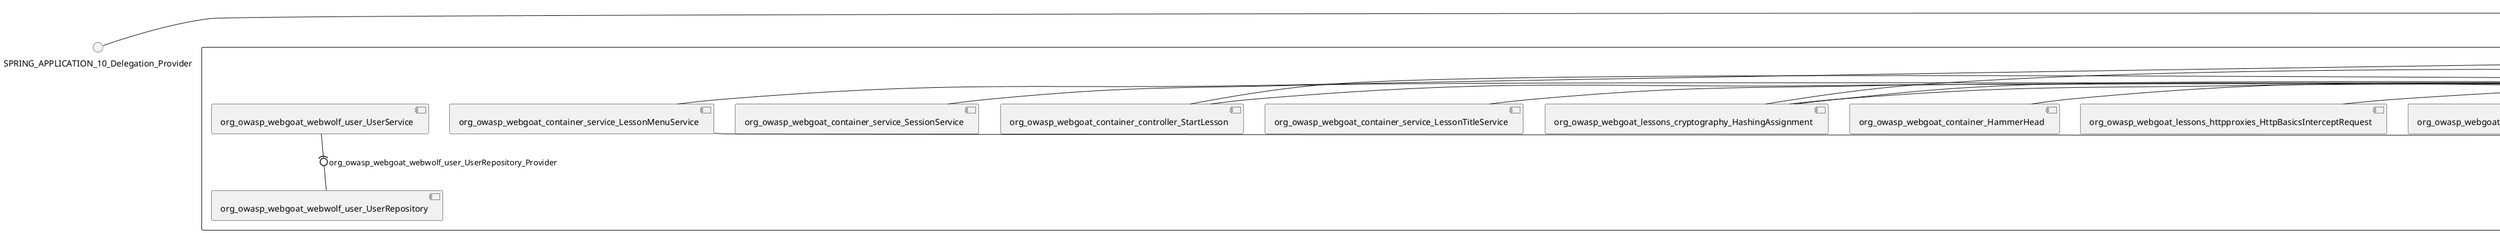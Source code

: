 @startuml
skinparam fixCircleLabelOverlapping true
skinparam componentStyle uml2
() SPRING_APPLICATION_10_Delegation_Provider
() SPRING_APPLICATION_11_Delegation_Provider
() SPRING_APPLICATION_12_Delegation_Provider
() SPRING_APPLICATION_13_Delegation_Provider
() SPRING_APPLICATION_14_Delegation_Provider
() SPRING_APPLICATION_15_Delegation_Provider
() SPRING_APPLICATION_16_Delegation_Provider
() SPRING_APPLICATION_2_Delegation_Provider
() SPRING_APPLICATION_3_Delegation_Provider
() SPRING_APPLICATION_4_Delegation_Provider
() SPRING_APPLICATION_5_Delegation_Provider
() SPRING_APPLICATION_6_Delegation_Provider
() SPRING_APPLICATION_7_Delegation_Provider
() SPRING_APPLICATION_8_Delegation_Provider
() SPRING_APPLICATION_9_Delegation_Provider
() SPRING_APPLICATION_BypassRestrictions_FieldRestrictions_POST_Delegation_Provider
() SPRING_APPLICATION_BypassRestrictions_frontendValidation_POST_Delegation_Provider
() SPRING_APPLICATION_ChromeDevTools_dummy_POST_Delegation_Provider
() SPRING_APPLICATION_ChromeDevTools_network_POST_Delegation_Provider
() SPRING_APPLICATION_CrossSiteScriptingStored_stored_xss_POST_Delegation_Provider
() SPRING_APPLICATION_CrossSiteScriptingStored_stored_xss_follow_up_POST_Delegation_Provider
() SPRING_APPLICATION_CrossSiteScripting_attack1_POST_Delegation_Provider
() SPRING_APPLICATION_CrossSiteScripting_attack3_POST_Delegation_Provider
() SPRING_APPLICATION_CrossSiteScripting_attack4_POST_Delegation_Provider
() SPRING_APPLICATION_CrossSiteScripting_attack5a_GET_Delegation_Provider
() SPRING_APPLICATION_CrossSiteScripting_attack6a_POST_Delegation_Provider
() SPRING_APPLICATION_CrossSiteScripting_dom_follow_up_POST_Delegation_Provider
() SPRING_APPLICATION_CrossSiteScripting_phone_home_xss_POST_Delegation_Provider
() SPRING_APPLICATION_CrossSiteScripting_quiz_GET_POST_Delegation_Provider
() SPRING_APPLICATION_Delegation_Provider
() SPRING_APPLICATION_GET_10_Delegation_Provider
() SPRING_APPLICATION_GET_11_Delegation_Provider
() SPRING_APPLICATION_GET_2_Delegation_Provider
() SPRING_APPLICATION_GET_3_Delegation_Provider
() SPRING_APPLICATION_GET_4_Delegation_Provider
() SPRING_APPLICATION_GET_5_Delegation_Provider
() SPRING_APPLICATION_GET_6_Delegation_Provider
() SPRING_APPLICATION_GET_7_Delegation_Provider
() SPRING_APPLICATION_GET_8_Delegation_Provider
() SPRING_APPLICATION_GET_9_Delegation_Provider
() SPRING_APPLICATION_GET_Delegation_Provider
() SPRING_APPLICATION_HtmlTampering_task_POST_Delegation_Provider
() SPRING_APPLICATION_HttpBasics_attack1_POST_Delegation_Provider
() SPRING_APPLICATION_HttpBasics_attack2_POST_Delegation_Provider
() SPRING_APPLICATION_IDOR_diff_attributes_POST_Delegation_Provider
() SPRING_APPLICATION_IDOR_login_POST_Delegation_Provider
() SPRING_APPLICATION_IDOR_profile_alt_path_POST_Delegation_Provider
() SPRING_APPLICATION_InsecureDeserialization_task_POST_Delegation_Provider
() SPRING_APPLICATION_InsecureLogin_Delegation_Provider
() SPRING_APPLICATION_JWT_decode_POST_Delegation_Provider
() SPRING_APPLICATION_JWT_jku_Delegation_Provider
() SPRING_APPLICATION_JWT_kid_Delegation_Provider
() SPRING_APPLICATION_JWT_quiz_GET_POST_Delegation_Provider
() SPRING_APPLICATION_JWT_refresh_Delegation_Provider
() SPRING_APPLICATION_JWT_secret_POST_Delegation_Provider
() SPRING_APPLICATION_JWT_votings_Delegation_Provider
() SPRING_APPLICATION_LogSpoofing_log_bleeding_POST_Delegation_Provider
() SPRING_APPLICATION_LogSpoofing_log_spoofing_POST_Delegation_Provider
() SPRING_APPLICATION_POST_10_Delegation_Provider
() SPRING_APPLICATION_POST_11_Delegation_Provider
() SPRING_APPLICATION_POST_12_Delegation_Provider
() SPRING_APPLICATION_POST_13_Delegation_Provider
() SPRING_APPLICATION_POST_14_Delegation_Provider
() SPRING_APPLICATION_POST_15_Delegation_Provider
() SPRING_APPLICATION_POST_16_Delegation_Provider
() SPRING_APPLICATION_POST_17_Delegation_Provider
() SPRING_APPLICATION_POST_18_Delegation_Provider
() SPRING_APPLICATION_POST_2_Delegation_Provider
() SPRING_APPLICATION_POST_3_Delegation_Provider
() SPRING_APPLICATION_POST_4_Delegation_Provider
() SPRING_APPLICATION_POST_5_Delegation_Provider
() SPRING_APPLICATION_POST_6_Delegation_Provider
() SPRING_APPLICATION_POST_7_Delegation_Provider
() SPRING_APPLICATION_POST_8_Delegation_Provider
() SPRING_APPLICATION_POST_9_Delegation_Provider
() SPRING_APPLICATION_POST_Delegation_Provider
() SPRING_APPLICATION_PUT_Delegation_Provider
() SPRING_APPLICATION_PasswordReset_ForgotPassword_create_password_reset_link_POST_Delegation_Provider
() SPRING_APPLICATION_PasswordReset_SecurityQuestions_POST_Delegation_Provider
() SPRING_APPLICATION_PasswordReset_reset_Delegation_Provider
() SPRING_APPLICATION_PasswordReset_simple_mail_reset_POST_Delegation_Provider
() SPRING_APPLICATION_PathTraversal_profile_picture_GET_Delegation_Provider
() SPRING_APPLICATION_PathTraversal_profile_picture_fix_GET_Delegation_Provider
() SPRING_APPLICATION_PathTraversal_profile_upload_POST_Delegation_Provider
() SPRING_APPLICATION_PathTraversal_profile_upload_fix_POST_Delegation_Provider
() SPRING_APPLICATION_PathTraversal_profile_upload_remove_user_input_POST_Delegation_Provider
() SPRING_APPLICATION_PathTraversal_random_POST_Delegation_Provider
() SPRING_APPLICATION_PathTraversal_random_picture_GET_Delegation_Provider
() SPRING_APPLICATION_PathTraversal_zip_slip_Delegation_Provider
() SPRING_APPLICATION_SSRF_task1_POST_Delegation_Provider
() SPRING_APPLICATION_SSRF_task2_POST_Delegation_Provider
() SPRING_APPLICATION_SecurePasswords_assignment_POST_Delegation_Provider
() SPRING_APPLICATION_SqlInjectionAdvanced_attack6a_POST_Delegation_Provider
() SPRING_APPLICATION_SqlInjectionAdvanced_attack6b_POST_Delegation_Provider
() SPRING_APPLICATION_SqlInjectionAdvanced_challenge_Login_POST_Delegation_Provider
() SPRING_APPLICATION_SqlInjectionAdvanced_challenge_PUT_Delegation_Provider
() SPRING_APPLICATION_SqlInjectionAdvanced_quiz_GET_POST_Delegation_Provider
() SPRING_APPLICATION_SqlInjectionMitigations_attack10a_POST_Delegation_Provider
() SPRING_APPLICATION_SqlInjectionMitigations_attack10b_POST_Delegation_Provider
() SPRING_APPLICATION_SqlInjectionMitigations_attack12a_POST_Delegation_Provider
() SPRING_APPLICATION_SqlInjectionMitigations_servers_GET_Delegation_Provider
() SPRING_APPLICATION_SqlInjection_assignment5a_POST_Delegation_Provider
() SPRING_APPLICATION_SqlInjection_assignment5b_POST_Delegation_Provider
() SPRING_APPLICATION_SqlInjection_attack10_POST_Delegation_Provider
() SPRING_APPLICATION_SqlInjection_attack2_POST_Delegation_Provider
() SPRING_APPLICATION_SqlInjection_attack3_POST_Delegation_Provider
() SPRING_APPLICATION_SqlInjection_attack4_POST_Delegation_Provider
() SPRING_APPLICATION_SqlInjection_attack5_POST_Delegation_Provider
() SPRING_APPLICATION_SqlInjection_attack8_POST_Delegation_Provider
() SPRING_APPLICATION_SqlInjection_attack9_POST_Delegation_Provider
() SPRING_APPLICATION_SqlOnlyInputValidationOnKeywords_attack_POST_Delegation_Provider
() SPRING_APPLICATION_SqlOnlyInputValidation_attack_POST_Delegation_Provider
() SPRING_APPLICATION_VulnerableComponents_attack1_POST_Delegation_Provider
() SPRING_APPLICATION_WebWolf_GET_Delegation_Provider
() SPRING_APPLICATION_WebWolf_landing_Delegation_Provider
() SPRING_APPLICATION_WebWolf_mail_Delegation_Provider
() SPRING_APPLICATION_challenge_1_POST_Delegation_Provider
() SPRING_APPLICATION_challenge_5_POST_Delegation_Provider
() SPRING_APPLICATION_challenge_7_Delegation_Provider
() SPRING_APPLICATION_challenge_8_Delegation_Provider
() SPRING_APPLICATION_challenge_logo_Delegation_Provider
() SPRING_APPLICATION_cia_quiz_GET_POST_Delegation_Provider
() SPRING_APPLICATION_clientSideFiltering_attack1_POST_Delegation_Provider
() SPRING_APPLICATION_clientSideFiltering_challenge_store_coupons_GET_Delegation_Provider
() SPRING_APPLICATION_clientSideFiltering_getItForFree_POST_Delegation_Provider
() SPRING_APPLICATION_clientSideFiltering_salaries_GET_Delegation_Provider
() SPRING_APPLICATION_crypto_encoding_basic_auth_POST_Delegation_Provider
() SPRING_APPLICATION_crypto_encoding_xor_POST_Delegation_Provider
() SPRING_APPLICATION_crypto_hashing_POST_Delegation_Provider
() SPRING_APPLICATION_crypto_secure_defaults_POST_Delegation_Provider
() SPRING_APPLICATION_crypto_signing_verify_POST_Delegation_Provider
() SPRING_APPLICATION_csrf_feedback_message_POST_Delegation_Provider
() SPRING_APPLICATION_csrf_review_POST_Delegation_Provider
() SPRING_APPLICATION_files_GET_Delegation_Provider
() SPRING_APPLICATION_fileupload_POST_Delegation_Provider
() SPRING_APPLICATION_jwt_Delegation_Provider
() SPRING_APPLICATION_landing_Delegation_Provider
() SPRING_APPLICATION_lesson_template_Delegation_Provider
() SPRING_APPLICATION_login_oauth_mvc_GET_Delegation_Provider
() SPRING_APPLICATION_mail_DELETE_GET_POST_Delegation_Provider
() SPRING_APPLICATION_register_mvc_POST_Delegation_Provider
() SPRING_APPLICATION_registration_GET_Delegation_Provider
() SPRING_APPLICATION_requests_GET_Delegation_Provider
() SPRING_APPLICATION_scoreboard_data_GET_Delegation_Provider
() SPRING_APPLICATION_server_directory_GET_Delegation_Provider
() SPRING_APPLICATION_service_debug_labels_mvc_Delegation_Provider
() SPRING_APPLICATION_service_lessonoverview_mvc_Delegation_Provider
() SPRING_APPLICATION_xxe_comments_GET_Delegation_Provider
rectangle System {
[org_owasp_webgoat_container_HammerHead] [[webgoat-webgoat.repository#_haKl7PVNEe6mOtg2zEPa-g]]
[org_owasp_webgoat_container_WebWolfRedirect] [[webgoat-webgoat.repository#_haKl7PVNEe6mOtg2zEPa-g]]
[org_owasp_webgoat_container_controller_StartLesson] [[webgoat-webgoat.repository#_haKl7PVNEe6mOtg2zEPa-g]]
[org_owasp_webgoat_container_controller_Welcome] [[webgoat-webgoat.repository#_haKl7PVNEe6mOtg2zEPa-g]]
[org_owasp_webgoat_container_i18n_PluginMessages_Provider] [[webgoat-webgoat.repository#_haKl7PVNEe6mOtg2zEPa-g]]
[org_owasp_webgoat_container_service_EnvironmentService] [[webgoat-webgoat.repository#_haKl7PVNEe6mOtg2zEPa-g]]
[org_owasp_webgoat_container_service_HintService] [[webgoat-webgoat.repository#_haKl7PVNEe6mOtg2zEPa-g]]
[org_owasp_webgoat_container_service_LabelDebugService] [[webgoat-webgoat.repository#_haKl7PVNEe6mOtg2zEPa-g]]
[org_owasp_webgoat_container_service_LabelService] [[webgoat-webgoat.repository#_haKl7PVNEe6mOtg2zEPa-g]]
[org_owasp_webgoat_container_service_LessonInfoService] [[webgoat-webgoat.repository#_haKl7PVNEe6mOtg2zEPa-g]]
[org_owasp_webgoat_container_service_LessonMenuService] [[webgoat-webgoat.repository#_haKl7PVNEe6mOtg2zEPa-g]]
[org_owasp_webgoat_container_service_LessonProgressService] [[webgoat-webgoat.repository#_haKl7PVNEe6mOtg2zEPa-g]]
[org_owasp_webgoat_container_service_LessonTitleService] [[webgoat-webgoat.repository#_haKl7PVNEe6mOtg2zEPa-g]]
[org_owasp_webgoat_container_service_ReportCardService] [[webgoat-webgoat.repository#_haKl7PVNEe6mOtg2zEPa-g]]
[org_owasp_webgoat_container_service_RestartLessonService] [[webgoat-webgoat.repository#_haKl7PVNEe6mOtg2zEPa-g]]
[org_owasp_webgoat_container_service_SessionService] [[webgoat-webgoat.repository#_haKl7PVNEe6mOtg2zEPa-g]]
[org_owasp_webgoat_container_session_UserSessionData_Provider] [[webgoat-webgoat.repository#_haKl7PVNEe6mOtg2zEPa-g]]
[org_owasp_webgoat_container_session_WebSession_Provider] [[webgoat-webgoat.repository#_haKl7PVNEe6mOtg2zEPa-g]]
[org_owasp_webgoat_container_users_RegistrationController] [[webgoat-webgoat.repository#_haKl7PVNEe6mOtg2zEPa-g]]
[org_owasp_webgoat_container_users_Scoreboard] [[webgoat-webgoat.repository#_haKl7PVNEe6mOtg2zEPa-g]]
[org_owasp_webgoat_container_users_UserRepository] [[webgoat-webgoat.repository#_haKl7PVNEe6mOtg2zEPa-g]]
[org_owasp_webgoat_container_users_UserService] [[webgoat-webgoat.repository#_haKl7PVNEe6mOtg2zEPa-g]]
[org_owasp_webgoat_container_users_UserTrackerRepository] [[webgoat-webgoat.repository#_haKl7PVNEe6mOtg2zEPa-g]]
[org_owasp_webgoat_lessons_authbypass_VerifyAccount] [[webgoat-webgoat.repository#_haKl7PVNEe6mOtg2zEPa-g]]
[org_owasp_webgoat_lessons_bypassrestrictions_BypassRestrictionsFieldRestrictions] [[webgoat-webgoat.repository#_haKl7PVNEe6mOtg2zEPa-g]]
[org_owasp_webgoat_lessons_bypassrestrictions_BypassRestrictionsFrontendValidation] [[webgoat-webgoat.repository#_haKl7PVNEe6mOtg2zEPa-g]]
[org_owasp_webgoat_lessons_challenges_FlagController] [[webgoat-webgoat.repository#_haKl7PVNEe6mOtg2zEPa-g]]
[org_owasp_webgoat_lessons_challenges_challenge1_Assignment1] [[webgoat-webgoat.repository#_haKl7PVNEe6mOtg2zEPa-g]]
[org_owasp_webgoat_lessons_challenges_challenge1_ImageServlet] [[webgoat-webgoat.repository#_haKl7PVNEe6mOtg2zEPa-g]]
[org_owasp_webgoat_lessons_challenges_challenge5_Assignment5] [[webgoat-webgoat.repository#_haKl7PVNEe6mOtg2zEPa-g]]
[org_owasp_webgoat_lessons_challenges_challenge7_Assignment7] [[webgoat-webgoat.repository#_haKl7PVNEe6mOtg2zEPa-g]]
[org_owasp_webgoat_lessons_challenges_challenge8_Assignment8] [[webgoat-webgoat.repository#_haKl7PVNEe6mOtg2zEPa-g]]
[org_owasp_webgoat_lessons_chromedevtools_NetworkDummy] [[webgoat-webgoat.repository#_haKl7PVNEe6mOtg2zEPa-g]]
[org_owasp_webgoat_lessons_chromedevtools_NetworkLesson] [[webgoat-webgoat.repository#_haKl7PVNEe6mOtg2zEPa-g]]
[org_owasp_webgoat_lessons_cia_CIAQuiz] [[webgoat-webgoat.repository#_haKl7PVNEe6mOtg2zEPa-g]]
[org_owasp_webgoat_lessons_clientsidefiltering_ClientSideFilteringAssignment] [[webgoat-webgoat.repository#_haKl7PVNEe6mOtg2zEPa-g]]
[org_owasp_webgoat_lessons_clientsidefiltering_ClientSideFilteringFreeAssignment] [[webgoat-webgoat.repository#_haKl7PVNEe6mOtg2zEPa-g]]
[org_owasp_webgoat_lessons_clientsidefiltering_Salaries] [[webgoat-webgoat.repository#_haKl7PVNEe6mOtg2zEPa-g]]
[org_owasp_webgoat_lessons_clientsidefiltering_ShopEndpoint] [[webgoat-webgoat.repository#_haKl7PVNEe6mOtg2zEPa-g]]
[org_owasp_webgoat_lessons_cryptography_EncodingAssignment] [[webgoat-webgoat.repository#_haKl7PVNEe6mOtg2zEPa-g]]
[org_owasp_webgoat_lessons_cryptography_HashingAssignment] [[webgoat-webgoat.repository#_haKl7PVNEe6mOtg2zEPa-g]]
[org_owasp_webgoat_lessons_cryptography_SecureDefaultsAssignment] [[webgoat-webgoat.repository#_haKl7PVNEe6mOtg2zEPa-g]]
[org_owasp_webgoat_lessons_cryptography_SigningAssignment] [[webgoat-webgoat.repository#_haKl7PVNEe6mOtg2zEPa-g]]
[org_owasp_webgoat_lessons_cryptography_XOREncodingAssignment] [[webgoat-webgoat.repository#_haKl7PVNEe6mOtg2zEPa-g]]
[org_owasp_webgoat_lessons_csrf_CSRFConfirmFlag1] [[webgoat-webgoat.repository#_haKl7PVNEe6mOtg2zEPa-g]]
[org_owasp_webgoat_lessons_csrf_CSRFFeedback] [[webgoat-webgoat.repository#_haKl7PVNEe6mOtg2zEPa-g]]
[org_owasp_webgoat_lessons_csrf_CSRFGetFlag] [[webgoat-webgoat.repository#_haKl7PVNEe6mOtg2zEPa-g]]
[org_owasp_webgoat_lessons_csrf_CSRFLogin] [[webgoat-webgoat.repository#_haKl7PVNEe6mOtg2zEPa-g]]
[org_owasp_webgoat_lessons_csrf_ForgedReviews] [[webgoat-webgoat.repository#_haKl7PVNEe6mOtg2zEPa-g]]
[org_owasp_webgoat_lessons_csrf_ObjectMapper_Provider] [[webgoat-webgoat.repository#_haKl7PVNEe6mOtg2zEPa-g]]
[org_owasp_webgoat_lessons_deserialization_InsecureDeserializationTask] [[webgoat-webgoat.repository#_haKl7PVNEe6mOtg2zEPa-g]]
[org_owasp_webgoat_lessons_hijacksession_HijackSessionAssignment] [[webgoat-webgoat.repository#_haKl7PVNEe6mOtg2zEPa-g]]
[org_owasp_webgoat_lessons_hijacksession_cas_HijackSessionAuthenticationProvider] [[webgoat-webgoat.repository#_haKl7PVNEe6mOtg2zEPa-g]]
[org_owasp_webgoat_lessons_htmltampering_HtmlTamperingTask] [[webgoat-webgoat.repository#_haKl7PVNEe6mOtg2zEPa-g]]
[org_owasp_webgoat_lessons_httpbasics_HttpBasicsLesson] [[webgoat-webgoat.repository#_haKl7PVNEe6mOtg2zEPa-g]]
[org_owasp_webgoat_lessons_httpbasics_HttpBasicsQuiz] [[webgoat-webgoat.repository#_haKl7PVNEe6mOtg2zEPa-g]]
[org_owasp_webgoat_lessons_httpproxies_HttpBasicsInterceptRequest] [[webgoat-webgoat.repository#_haKl7PVNEe6mOtg2zEPa-g]]
[org_owasp_webgoat_lessons_idor_IDORDiffAttributes] [[webgoat-webgoat.repository#_haKl7PVNEe6mOtg2zEPa-g]]
[org_owasp_webgoat_lessons_idor_IDOREditOtherProfile] [[webgoat-webgoat.repository#_haKl7PVNEe6mOtg2zEPa-g]]
[org_owasp_webgoat_lessons_idor_IDORLogin] [[webgoat-webgoat.repository#_haKl7PVNEe6mOtg2zEPa-g]]
[org_owasp_webgoat_lessons_idor_IDORViewOtherProfile] [[webgoat-webgoat.repository#_haKl7PVNEe6mOtg2zEPa-g]]
[org_owasp_webgoat_lessons_idor_IDORViewOwnProfile] [[webgoat-webgoat.repository#_haKl7PVNEe6mOtg2zEPa-g]]
[org_owasp_webgoat_lessons_idor_IDORViewOwnProfileAltUrl] [[webgoat-webgoat.repository#_haKl7PVNEe6mOtg2zEPa-g]]
[org_owasp_webgoat_lessons_insecurelogin_InsecureLoginTask] [[webgoat-webgoat.repository#_haKl7PVNEe6mOtg2zEPa-g]]
[org_owasp_webgoat_lessons_jwt_JWTDecodeEndpoint] [[webgoat-webgoat.repository#_haKl7PVNEe6mOtg2zEPa-g]]
[org_owasp_webgoat_lessons_jwt_JWTQuiz] [[webgoat-webgoat.repository#_haKl7PVNEe6mOtg2zEPa-g]]
[org_owasp_webgoat_lessons_jwt_JWTRefreshEndpoint] [[webgoat-webgoat.repository#_haKl7PVNEe6mOtg2zEPa-g]]
[org_owasp_webgoat_lessons_jwt_JWTSecretKeyEndpoint] [[webgoat-webgoat.repository#_haKl7PVNEe6mOtg2zEPa-g]]
[org_owasp_webgoat_lessons_jwt_JWTVotesEndpoint] [[webgoat-webgoat.repository#_haKl7PVNEe6mOtg2zEPa-g]]
[org_owasp_webgoat_lessons_jwt_claimmisuse_JWTHeaderJKUEndpoint] [[webgoat-webgoat.repository#_haKl7PVNEe6mOtg2zEPa-g]]
[org_owasp_webgoat_lessons_jwt_claimmisuse_JWTHeaderKIDEndpoint] [[webgoat-webgoat.repository#_haKl7PVNEe6mOtg2zEPa-g]]
[org_owasp_webgoat_lessons_lessontemplate_SampleAttack] [[webgoat-webgoat.repository#_haKl7PVNEe6mOtg2zEPa-g]]
[org_owasp_webgoat_lessons_logging_LogBleedingTask] [[webgoat-webgoat.repository#_haKl7PVNEe6mOtg2zEPa-g]]
[org_owasp_webgoat_lessons_logging_LogSpoofingTask] [[webgoat-webgoat.repository#_haKl7PVNEe6mOtg2zEPa-g]]
[org_owasp_webgoat_lessons_missingac_MissingFunctionACHiddenMenus] [[webgoat-webgoat.repository#_haKl7PVNEe6mOtg2zEPa-g]]
[org_owasp_webgoat_lessons_missingac_MissingFunctionACUsers] [[webgoat-webgoat.repository#_haKl7PVNEe6mOtg2zEPa-g]]
[org_owasp_webgoat_lessons_missingac_MissingFunctionACYourHash] [[webgoat-webgoat.repository#_haKl7PVNEe6mOtg2zEPa-g]]
[org_owasp_webgoat_lessons_missingac_MissingFunctionACYourHashAdmin] [[webgoat-webgoat.repository#_haKl7PVNEe6mOtg2zEPa-g]]
[org_owasp_webgoat_lessons_passwordreset_QuestionsAssignment] [[webgoat-webgoat.repository#_haKl7PVNEe6mOtg2zEPa-g]]
[org_owasp_webgoat_lessons_passwordreset_ResetLinkAssignment] [[webgoat-webgoat.repository#_haKl7PVNEe6mOtg2zEPa-g]]
[org_owasp_webgoat_lessons_passwordreset_ResetLinkAssignmentForgotPassword] [[webgoat-webgoat.repository#_haKl7PVNEe6mOtg2zEPa-g]]
[org_owasp_webgoat_lessons_passwordreset_SecurityQuestionAssignment] [[webgoat-webgoat.repository#_haKl7PVNEe6mOtg2zEPa-g]]
[org_owasp_webgoat_lessons_passwordreset_SimpleMailAssignment] [[webgoat-webgoat.repository#_haKl7PVNEe6mOtg2zEPa-g]]
[org_owasp_webgoat_lessons_passwordreset_TriedQuestions] [[webgoat-webgoat.repository#_haKl7PVNEe6mOtg2zEPa-g]]
[org_owasp_webgoat_lessons_pathtraversal_ProfileUpload] [[webgoat-webgoat.repository#_haKl7PVNEe6mOtg2zEPa-g]]
[org_owasp_webgoat_lessons_pathtraversal_ProfileUploadFix] [[webgoat-webgoat.repository#_haKl7PVNEe6mOtg2zEPa-g]]
[org_owasp_webgoat_lessons_pathtraversal_ProfileUploadRemoveUserInput] [[webgoat-webgoat.repository#_haKl7PVNEe6mOtg2zEPa-g]]
[org_owasp_webgoat_lessons_pathtraversal_ProfileUploadRetrieval] [[webgoat-webgoat.repository#_haKl7PVNEe6mOtg2zEPa-g]]
[org_owasp_webgoat_lessons_pathtraversal_ProfileZipSlip] [[webgoat-webgoat.repository#_haKl7PVNEe6mOtg2zEPa-g]]
[org_owasp_webgoat_lessons_securepasswords_SecurePasswordsAssignment] [[webgoat-webgoat.repository#_haKl7PVNEe6mOtg2zEPa-g]]
[org_owasp_webgoat_lessons_spoofcookie_SpoofCookieAssignment] [[webgoat-webgoat.repository#_haKl7PVNEe6mOtg2zEPa-g]]
[org_owasp_webgoat_lessons_sqlinjection_advanced_SqlInjectionChallenge] [[webgoat-webgoat.repository#_haKl7PVNEe6mOtg2zEPa-g]]
[org_owasp_webgoat_lessons_sqlinjection_advanced_SqlInjectionChallengeLogin] [[webgoat-webgoat.repository#_haKl7PVNEe6mOtg2zEPa-g]]
[org_owasp_webgoat_lessons_sqlinjection_advanced_SqlInjectionLesson6a] [[webgoat-webgoat.repository#_haKl7PVNEe6mOtg2zEPa-g]]
[org_owasp_webgoat_lessons_sqlinjection_advanced_SqlInjectionLesson6b] [[webgoat-webgoat.repository#_haKl7PVNEe6mOtg2zEPa-g]]
[org_owasp_webgoat_lessons_sqlinjection_advanced_SqlInjectionQuiz] [[webgoat-webgoat.repository#_haKl7PVNEe6mOtg2zEPa-g]]
[org_owasp_webgoat_lessons_sqlinjection_introduction_SqlInjectionLesson10] [[webgoat-webgoat.repository#_haKl7PVNEe6mOtg2zEPa-g]]
[org_owasp_webgoat_lessons_sqlinjection_introduction_SqlInjectionLesson2] [[webgoat-webgoat.repository#_haKl7PVNEe6mOtg2zEPa-g]]
[org_owasp_webgoat_lessons_sqlinjection_introduction_SqlInjectionLesson3] [[webgoat-webgoat.repository#_haKl7PVNEe6mOtg2zEPa-g]]
[org_owasp_webgoat_lessons_sqlinjection_introduction_SqlInjectionLesson4] [[webgoat-webgoat.repository#_haKl7PVNEe6mOtg2zEPa-g]]
[org_owasp_webgoat_lessons_sqlinjection_introduction_SqlInjectionLesson5] [[webgoat-webgoat.repository#_haKl7PVNEe6mOtg2zEPa-g]]
[org_owasp_webgoat_lessons_sqlinjection_introduction_SqlInjectionLesson5a] [[webgoat-webgoat.repository#_haKl7PVNEe6mOtg2zEPa-g]]
[org_owasp_webgoat_lessons_sqlinjection_introduction_SqlInjectionLesson5b] [[webgoat-webgoat.repository#_haKl7PVNEe6mOtg2zEPa-g]]
[org_owasp_webgoat_lessons_sqlinjection_introduction_SqlInjectionLesson8] [[webgoat-webgoat.repository#_haKl7PVNEe6mOtg2zEPa-g]]
[org_owasp_webgoat_lessons_sqlinjection_introduction_SqlInjectionLesson9] [[webgoat-webgoat.repository#_haKl7PVNEe6mOtg2zEPa-g]]
[org_owasp_webgoat_lessons_sqlinjection_mitigation_Servers] [[webgoat-webgoat.repository#_haKl7PVNEe6mOtg2zEPa-g]]
[org_owasp_webgoat_lessons_sqlinjection_mitigation_SqlInjectionLesson10a] [[webgoat-webgoat.repository#_haKl7PVNEe6mOtg2zEPa-g]]
[org_owasp_webgoat_lessons_sqlinjection_mitigation_SqlInjectionLesson10b] [[webgoat-webgoat.repository#_haKl7PVNEe6mOtg2zEPa-g]]
[org_owasp_webgoat_lessons_sqlinjection_mitigation_SqlInjectionLesson13] [[webgoat-webgoat.repository#_haKl7PVNEe6mOtg2zEPa-g]]
[org_owasp_webgoat_lessons_sqlinjection_mitigation_SqlOnlyInputValidation] [[webgoat-webgoat.repository#_haKl7PVNEe6mOtg2zEPa-g]]
[org_owasp_webgoat_lessons_sqlinjection_mitigation_SqlOnlyInputValidationOnKeywords] [[webgoat-webgoat.repository#_haKl7PVNEe6mOtg2zEPa-g]]
[org_owasp_webgoat_lessons_ssrf_SSRFTask1] [[webgoat-webgoat.repository#_haKl7PVNEe6mOtg2zEPa-g]]
[org_owasp_webgoat_lessons_ssrf_SSRFTask2] [[webgoat-webgoat.repository#_haKl7PVNEe6mOtg2zEPa-g]]
[org_owasp_webgoat_lessons_vulnerablecomponents_VulnerableComponentsLesson] [[webgoat-webgoat.repository#_haKl7PVNEe6mOtg2zEPa-g]]
[org_owasp_webgoat_lessons_webwolfintroduction_LandingAssignment] [[webgoat-webgoat.repository#_haKl7PVNEe6mOtg2zEPa-g]]
[org_owasp_webgoat_lessons_webwolfintroduction_MailAssignment] [[webgoat-webgoat.repository#_haKl7PVNEe6mOtg2zEPa-g]]
[org_owasp_webgoat_lessons_xss_CrossSiteScriptingLesson1] [[webgoat-webgoat.repository#_haKl7PVNEe6mOtg2zEPa-g]]
[org_owasp_webgoat_lessons_xss_CrossSiteScriptingLesson3] [[webgoat-webgoat.repository#_haKl7PVNEe6mOtg2zEPa-g]]
[org_owasp_webgoat_lessons_xss_CrossSiteScriptingLesson4] [[webgoat-webgoat.repository#_haKl7PVNEe6mOtg2zEPa-g]]
[org_owasp_webgoat_lessons_xss_CrossSiteScriptingLesson5a] [[webgoat-webgoat.repository#_haKl7PVNEe6mOtg2zEPa-g]]
[org_owasp_webgoat_lessons_xss_CrossSiteScriptingLesson6a] [[webgoat-webgoat.repository#_haKl7PVNEe6mOtg2zEPa-g]]
[org_owasp_webgoat_lessons_xss_CrossSiteScriptingQuiz] [[webgoat-webgoat.repository#_haKl7PVNEe6mOtg2zEPa-g]]
[org_owasp_webgoat_lessons_xss_DOMCrossSiteScripting] [[webgoat-webgoat.repository#_haKl7PVNEe6mOtg2zEPa-g]]
[org_owasp_webgoat_lessons_xss_DOMCrossSiteScriptingVerifier] [[webgoat-webgoat.repository#_haKl7PVNEe6mOtg2zEPa-g]]
[org_owasp_webgoat_lessons_xss_stored_StoredCrossSiteScriptingVerifier] [[webgoat-webgoat.repository#_haKl7PVNEe6mOtg2zEPa-g]]
[org_owasp_webgoat_lessons_xss_stored_StoredXssComments] [[webgoat-webgoat.repository#_haKl7PVNEe6mOtg2zEPa-g]]
[org_owasp_webgoat_lessons_xxe_BlindSendFileAssignment] [[webgoat-webgoat.repository#_haKl7PVNEe6mOtg2zEPa-g]]
[org_owasp_webgoat_lessons_xxe_CommentsCache] [[webgoat-webgoat.repository#_haKl7PVNEe6mOtg2zEPa-g]]
[org_owasp_webgoat_lessons_xxe_CommentsEndpoint] [[webgoat-webgoat.repository#_haKl7PVNEe6mOtg2zEPa-g]]
[org_owasp_webgoat_lessons_xxe_ContentTypeAssignment] [[webgoat-webgoat.repository#_haKl7PVNEe6mOtg2zEPa-g]]
[org_owasp_webgoat_lessons_xxe_SimpleXXE] [[webgoat-webgoat.repository#_haKl7PVNEe6mOtg2zEPa-g]]
[org_owasp_webgoat_webwolf_FileServer] [[webgoat-webgoat.repository#_haKl7PVNEe6mOtg2zEPa-g]]
[org_owasp_webgoat_webwolf_jwt_JWTController] [[webgoat-webgoat.repository#_haKl7PVNEe6mOtg2zEPa-g]]
[org_owasp_webgoat_webwolf_mailbox_MailboxController] [[webgoat-webgoat.repository#_haKl7PVNEe6mOtg2zEPa-g]]
[org_owasp_webgoat_webwolf_mailbox_MailboxRepository] [[webgoat-webgoat.repository#_haKl7PVNEe6mOtg2zEPa-g]]
[org_owasp_webgoat_webwolf_requests_LandingPage] [[webgoat-webgoat.repository#_haKl7PVNEe6mOtg2zEPa-g]]
[org_owasp_webgoat_webwolf_requests_Requests] [[webgoat-webgoat.repository#_haKl7PVNEe6mOtg2zEPa-g]]
[org_owasp_webgoat_webwolf_user_UserRepository] [[webgoat-webgoat.repository#_haKl7PVNEe6mOtg2zEPa-g]]
[org_owasp_webgoat_webwolf_user_UserService] [[webgoat-webgoat.repository#_haKl7PVNEe6mOtg2zEPa-g]]
port SPRING_APPLICATION_10_Provider
SPRING_APPLICATION_10_Delegation_Provider - SPRING_APPLICATION_10_Provider
SPRING_APPLICATION_10_Provider - [org_owasp_webgoat_container_controller_StartLesson]
port SPRING_APPLICATION_11_Provider
SPRING_APPLICATION_11_Delegation_Provider - SPRING_APPLICATION_11_Provider
SPRING_APPLICATION_11_Provider - [org_owasp_webgoat_lessons_cryptography_HashingAssignment]
port SPRING_APPLICATION_12_Provider
SPRING_APPLICATION_12_Delegation_Provider - SPRING_APPLICATION_12_Provider
SPRING_APPLICATION_12_Provider - [org_owasp_webgoat_webwolf_FileServer]
port SPRING_APPLICATION_13_Provider
SPRING_APPLICATION_13_Delegation_Provider - SPRING_APPLICATION_13_Provider
SPRING_APPLICATION_13_Provider - [org_owasp_webgoat_lessons_jwt_JWTSecretKeyEndpoint]
port SPRING_APPLICATION_14_Provider
SPRING_APPLICATION_14_Delegation_Provider - SPRING_APPLICATION_14_Provider
SPRING_APPLICATION_14_Provider - [org_owasp_webgoat_container_service_LessonMenuService]
port SPRING_APPLICATION_15_Provider
SPRING_APPLICATION_15_Delegation_Provider - SPRING_APPLICATION_15_Provider
SPRING_APPLICATION_15_Provider - [org_owasp_webgoat_container_service_SessionService]
port SPRING_APPLICATION_16_Provider
SPRING_APPLICATION_16_Delegation_Provider - SPRING_APPLICATION_16_Provider
SPRING_APPLICATION_16_Provider - [org_owasp_webgoat_container_service_LessonTitleService]
port SPRING_APPLICATION_2_Provider
SPRING_APPLICATION_2_Delegation_Provider - SPRING_APPLICATION_2_Provider
SPRING_APPLICATION_2_Provider - [org_owasp_webgoat_lessons_cryptography_HashingAssignment]
port SPRING_APPLICATION_3_Provider
SPRING_APPLICATION_3_Delegation_Provider - SPRING_APPLICATION_3_Provider
SPRING_APPLICATION_3_Provider - [org_owasp_webgoat_container_HammerHead]
port SPRING_APPLICATION_4_Provider
SPRING_APPLICATION_4_Delegation_Provider - SPRING_APPLICATION_4_Provider
SPRING_APPLICATION_4_Provider - [org_owasp_webgoat_lessons_httpproxies_HttpBasicsInterceptRequest]
port SPRING_APPLICATION_5_Provider
SPRING_APPLICATION_5_Delegation_Provider - SPRING_APPLICATION_5_Provider
SPRING_APPLICATION_5_Provider - [org_owasp_webgoat_lessons_cryptography_SigningAssignment]
port SPRING_APPLICATION_6_Provider
SPRING_APPLICATION_6_Delegation_Provider - SPRING_APPLICATION_6_Provider
SPRING_APPLICATION_6_Provider - [org_owasp_webgoat_lessons_xxe_SimpleXXE]
port SPRING_APPLICATION_7_Provider
SPRING_APPLICATION_7_Delegation_Provider - SPRING_APPLICATION_7_Provider
SPRING_APPLICATION_7_Provider - [org_owasp_webgoat_container_controller_StartLesson]
port SPRING_APPLICATION_8_Provider
SPRING_APPLICATION_8_Delegation_Provider - SPRING_APPLICATION_8_Provider
SPRING_APPLICATION_8_Provider - [org_owasp_webgoat_container_service_RestartLessonService]
port SPRING_APPLICATION_9_Provider
SPRING_APPLICATION_9_Delegation_Provider - SPRING_APPLICATION_9_Provider
SPRING_APPLICATION_9_Provider - [org_owasp_webgoat_container_service_LessonInfoService]
port SPRING_APPLICATION_BypassRestrictions_FieldRestrictions_POST_Provider
SPRING_APPLICATION_BypassRestrictions_FieldRestrictions_POST_Delegation_Provider - SPRING_APPLICATION_BypassRestrictions_FieldRestrictions_POST_Provider
SPRING_APPLICATION_BypassRestrictions_FieldRestrictions_POST_Provider - [org_owasp_webgoat_lessons_bypassrestrictions_BypassRestrictionsFieldRestrictions]
port SPRING_APPLICATION_BypassRestrictions_frontendValidation_POST_Provider
SPRING_APPLICATION_BypassRestrictions_frontendValidation_POST_Delegation_Provider - SPRING_APPLICATION_BypassRestrictions_frontendValidation_POST_Provider
SPRING_APPLICATION_BypassRestrictions_frontendValidation_POST_Provider - [org_owasp_webgoat_lessons_bypassrestrictions_BypassRestrictionsFrontendValidation]
port SPRING_APPLICATION_ChromeDevTools_dummy_POST_Provider
SPRING_APPLICATION_ChromeDevTools_dummy_POST_Delegation_Provider - SPRING_APPLICATION_ChromeDevTools_dummy_POST_Provider
SPRING_APPLICATION_ChromeDevTools_dummy_POST_Provider - [org_owasp_webgoat_lessons_chromedevtools_NetworkDummy]
port SPRING_APPLICATION_ChromeDevTools_network_POST_Provider
SPRING_APPLICATION_ChromeDevTools_network_POST_Delegation_Provider - SPRING_APPLICATION_ChromeDevTools_network_POST_Provider
SPRING_APPLICATION_ChromeDevTools_network_POST_Provider - [org_owasp_webgoat_lessons_chromedevtools_NetworkLesson]
port SPRING_APPLICATION_CrossSiteScriptingStored_stored_xss_POST_Provider
SPRING_APPLICATION_CrossSiteScriptingStored_stored_xss_POST_Delegation_Provider - SPRING_APPLICATION_CrossSiteScriptingStored_stored_xss_POST_Provider
SPRING_APPLICATION_CrossSiteScriptingStored_stored_xss_POST_Provider - [org_owasp_webgoat_lessons_xss_stored_StoredXssComments]
port SPRING_APPLICATION_CrossSiteScriptingStored_stored_xss_follow_up_POST_Provider
SPRING_APPLICATION_CrossSiteScriptingStored_stored_xss_follow_up_POST_Delegation_Provider - SPRING_APPLICATION_CrossSiteScriptingStored_stored_xss_follow_up_POST_Provider
SPRING_APPLICATION_CrossSiteScriptingStored_stored_xss_follow_up_POST_Provider - [org_owasp_webgoat_lessons_xss_stored_StoredCrossSiteScriptingVerifier]
port SPRING_APPLICATION_CrossSiteScripting_attack1_POST_Provider
SPRING_APPLICATION_CrossSiteScripting_attack1_POST_Delegation_Provider - SPRING_APPLICATION_CrossSiteScripting_attack1_POST_Provider
SPRING_APPLICATION_CrossSiteScripting_attack1_POST_Provider - [org_owasp_webgoat_lessons_xss_CrossSiteScriptingLesson1]
port SPRING_APPLICATION_CrossSiteScripting_attack3_POST_Provider
SPRING_APPLICATION_CrossSiteScripting_attack3_POST_Delegation_Provider - SPRING_APPLICATION_CrossSiteScripting_attack3_POST_Provider
SPRING_APPLICATION_CrossSiteScripting_attack3_POST_Provider - [org_owasp_webgoat_lessons_xss_CrossSiteScriptingLesson3]
port SPRING_APPLICATION_CrossSiteScripting_attack4_POST_Provider
SPRING_APPLICATION_CrossSiteScripting_attack4_POST_Delegation_Provider - SPRING_APPLICATION_CrossSiteScripting_attack4_POST_Provider
SPRING_APPLICATION_CrossSiteScripting_attack4_POST_Provider - [org_owasp_webgoat_lessons_xss_CrossSiteScriptingLesson4]
port SPRING_APPLICATION_CrossSiteScripting_attack5a_GET_Provider
SPRING_APPLICATION_CrossSiteScripting_attack5a_GET_Delegation_Provider - SPRING_APPLICATION_CrossSiteScripting_attack5a_GET_Provider
SPRING_APPLICATION_CrossSiteScripting_attack5a_GET_Provider - [org_owasp_webgoat_lessons_xss_CrossSiteScriptingLesson5a]
port SPRING_APPLICATION_CrossSiteScripting_attack6a_POST_Provider
SPRING_APPLICATION_CrossSiteScripting_attack6a_POST_Delegation_Provider - SPRING_APPLICATION_CrossSiteScripting_attack6a_POST_Provider
SPRING_APPLICATION_CrossSiteScripting_attack6a_POST_Provider - [org_owasp_webgoat_lessons_xss_CrossSiteScriptingLesson6a]
port SPRING_APPLICATION_CrossSiteScripting_dom_follow_up_POST_Provider
SPRING_APPLICATION_CrossSiteScripting_dom_follow_up_POST_Delegation_Provider - SPRING_APPLICATION_CrossSiteScripting_dom_follow_up_POST_Provider
SPRING_APPLICATION_CrossSiteScripting_dom_follow_up_POST_Provider - [org_owasp_webgoat_lessons_xss_DOMCrossSiteScriptingVerifier]
port SPRING_APPLICATION_CrossSiteScripting_phone_home_xss_POST_Provider
SPRING_APPLICATION_CrossSiteScripting_phone_home_xss_POST_Delegation_Provider - SPRING_APPLICATION_CrossSiteScripting_phone_home_xss_POST_Provider
SPRING_APPLICATION_CrossSiteScripting_phone_home_xss_POST_Provider - [org_owasp_webgoat_lessons_xss_DOMCrossSiteScripting]
port SPRING_APPLICATION_CrossSiteScripting_quiz_GET_POST_Provider
SPRING_APPLICATION_CrossSiteScripting_quiz_GET_POST_Delegation_Provider - SPRING_APPLICATION_CrossSiteScripting_quiz_GET_POST_Provider
SPRING_APPLICATION_CrossSiteScripting_quiz_GET_POST_Provider - [org_owasp_webgoat_lessons_xss_CrossSiteScriptingQuiz]
port SPRING_APPLICATION_Provider
SPRING_APPLICATION_Delegation_Provider - SPRING_APPLICATION_Provider
SPRING_APPLICATION_Provider - [org_owasp_webgoat_container_service_LabelDebugService]
port SPRING_APPLICATION_GET_10_Provider
SPRING_APPLICATION_GET_10_Delegation_Provider - SPRING_APPLICATION_GET_10_Provider
SPRING_APPLICATION_GET_10_Provider - [org_owasp_webgoat_lessons_cryptography_EncodingAssignment]
port SPRING_APPLICATION_GET_11_Provider
SPRING_APPLICATION_GET_11_Delegation_Provider - SPRING_APPLICATION_GET_11_Provider
SPRING_APPLICATION_GET_11_Provider - [org_owasp_webgoat_lessons_missingac_MissingFunctionACUsers]
port SPRING_APPLICATION_GET_2_Provider
SPRING_APPLICATION_GET_2_Delegation_Provider - SPRING_APPLICATION_GET_2_Provider
SPRING_APPLICATION_GET_2_Provider - [org_owasp_webgoat_lessons_idor_IDORViewOtherProfile]
port SPRING_APPLICATION_GET_3_Provider
SPRING_APPLICATION_GET_3_Delegation_Provider - SPRING_APPLICATION_GET_3_Provider
SPRING_APPLICATION_GET_3_Provider - [org_owasp_webgoat_container_service_ReportCardService]
port SPRING_APPLICATION_GET_4_Provider
SPRING_APPLICATION_GET_4_Delegation_Provider - SPRING_APPLICATION_GET_4_Provider
SPRING_APPLICATION_GET_4_Provider - [org_owasp_webgoat_lessons_idor_IDORViewOwnProfile]
port SPRING_APPLICATION_GET_5_Provider
SPRING_APPLICATION_GET_5_Delegation_Provider - SPRING_APPLICATION_GET_5_Provider
SPRING_APPLICATION_GET_5_Provider - [org_owasp_webgoat_lessons_xss_stored_StoredXssComments]
port SPRING_APPLICATION_GET_6_Provider
SPRING_APPLICATION_GET_6_Delegation_Provider - SPRING_APPLICATION_GET_6_Provider
SPRING_APPLICATION_GET_6_Provider - [org_owasp_webgoat_container_service_HintService]
port SPRING_APPLICATION_GET_7_Provider
SPRING_APPLICATION_GET_7_Delegation_Provider - SPRING_APPLICATION_GET_7_Provider
SPRING_APPLICATION_GET_7_Provider - [org_owasp_webgoat_container_service_LabelService]
port SPRING_APPLICATION_GET_8_Provider
SPRING_APPLICATION_GET_8_Delegation_Provider - SPRING_APPLICATION_GET_8_Provider
SPRING_APPLICATION_GET_8_Provider - [org_owasp_webgoat_container_controller_Welcome]
port SPRING_APPLICATION_GET_9_Provider
SPRING_APPLICATION_GET_9_Delegation_Provider - SPRING_APPLICATION_GET_9_Provider
SPRING_APPLICATION_GET_9_Provider - [org_owasp_webgoat_lessons_csrf_ForgedReviews]
port SPRING_APPLICATION_GET_Provider
SPRING_APPLICATION_GET_Delegation_Provider - SPRING_APPLICATION_GET_Provider
SPRING_APPLICATION_GET_Provider - [org_owasp_webgoat_lessons_spoofcookie_SpoofCookieAssignment]
port SPRING_APPLICATION_HtmlTampering_task_POST_Provider
SPRING_APPLICATION_HtmlTampering_task_POST_Delegation_Provider - SPRING_APPLICATION_HtmlTampering_task_POST_Provider
SPRING_APPLICATION_HtmlTampering_task_POST_Provider - [org_owasp_webgoat_lessons_htmltampering_HtmlTamperingTask]
port SPRING_APPLICATION_HttpBasics_attack1_POST_Provider
SPRING_APPLICATION_HttpBasics_attack1_POST_Delegation_Provider - SPRING_APPLICATION_HttpBasics_attack1_POST_Provider
SPRING_APPLICATION_HttpBasics_attack1_POST_Provider - [org_owasp_webgoat_lessons_httpbasics_HttpBasicsLesson]
port SPRING_APPLICATION_HttpBasics_attack2_POST_Provider
SPRING_APPLICATION_HttpBasics_attack2_POST_Delegation_Provider - SPRING_APPLICATION_HttpBasics_attack2_POST_Provider
SPRING_APPLICATION_HttpBasics_attack2_POST_Provider - [org_owasp_webgoat_lessons_httpbasics_HttpBasicsQuiz]
port SPRING_APPLICATION_IDOR_diff_attributes_POST_Provider
SPRING_APPLICATION_IDOR_diff_attributes_POST_Delegation_Provider - SPRING_APPLICATION_IDOR_diff_attributes_POST_Provider
SPRING_APPLICATION_IDOR_diff_attributes_POST_Provider - [org_owasp_webgoat_lessons_idor_IDORDiffAttributes]
port SPRING_APPLICATION_IDOR_login_POST_Provider
SPRING_APPLICATION_IDOR_login_POST_Delegation_Provider - SPRING_APPLICATION_IDOR_login_POST_Provider
SPRING_APPLICATION_IDOR_login_POST_Provider - [org_owasp_webgoat_lessons_idor_IDORLogin]
port SPRING_APPLICATION_IDOR_profile_alt_path_POST_Provider
SPRING_APPLICATION_IDOR_profile_alt_path_POST_Delegation_Provider - SPRING_APPLICATION_IDOR_profile_alt_path_POST_Provider
SPRING_APPLICATION_IDOR_profile_alt_path_POST_Provider - [org_owasp_webgoat_lessons_idor_IDORViewOwnProfileAltUrl]
port SPRING_APPLICATION_InsecureDeserialization_task_POST_Provider
SPRING_APPLICATION_InsecureDeserialization_task_POST_Delegation_Provider - SPRING_APPLICATION_InsecureDeserialization_task_POST_Provider
SPRING_APPLICATION_InsecureDeserialization_task_POST_Provider - [org_owasp_webgoat_lessons_deserialization_InsecureDeserializationTask]
port SPRING_APPLICATION_InsecureLogin_Provider
SPRING_APPLICATION_InsecureLogin_Delegation_Provider - SPRING_APPLICATION_InsecureLogin_Provider
SPRING_APPLICATION_InsecureLogin_Provider - [org_owasp_webgoat_lessons_insecurelogin_InsecureLoginTask]
port SPRING_APPLICATION_JWT_decode_POST_Provider
SPRING_APPLICATION_JWT_decode_POST_Delegation_Provider - SPRING_APPLICATION_JWT_decode_POST_Provider
SPRING_APPLICATION_JWT_decode_POST_Provider - [org_owasp_webgoat_lessons_jwt_JWTDecodeEndpoint]
port SPRING_APPLICATION_JWT_jku_Provider
SPRING_APPLICATION_JWT_jku_Delegation_Provider - SPRING_APPLICATION_JWT_jku_Provider
SPRING_APPLICATION_JWT_jku_Provider - [org_owasp_webgoat_lessons_jwt_claimmisuse_JWTHeaderJKUEndpoint]
port SPRING_APPLICATION_JWT_kid_Provider
SPRING_APPLICATION_JWT_kid_Delegation_Provider - SPRING_APPLICATION_JWT_kid_Provider
SPRING_APPLICATION_JWT_kid_Provider - [org_owasp_webgoat_lessons_jwt_claimmisuse_JWTHeaderKIDEndpoint]
port SPRING_APPLICATION_JWT_quiz_GET_POST_Provider
SPRING_APPLICATION_JWT_quiz_GET_POST_Delegation_Provider - SPRING_APPLICATION_JWT_quiz_GET_POST_Provider
SPRING_APPLICATION_JWT_quiz_GET_POST_Provider - [org_owasp_webgoat_lessons_jwt_JWTQuiz]
port SPRING_APPLICATION_JWT_refresh_Provider
SPRING_APPLICATION_JWT_refresh_Delegation_Provider - SPRING_APPLICATION_JWT_refresh_Provider
SPRING_APPLICATION_JWT_refresh_Provider - [org_owasp_webgoat_lessons_jwt_JWTRefreshEndpoint]
port SPRING_APPLICATION_JWT_secret_POST_Provider
SPRING_APPLICATION_JWT_secret_POST_Delegation_Provider - SPRING_APPLICATION_JWT_secret_POST_Provider
SPRING_APPLICATION_JWT_secret_POST_Provider - [org_owasp_webgoat_lessons_jwt_JWTSecretKeyEndpoint]
port SPRING_APPLICATION_JWT_votings_Provider
SPRING_APPLICATION_JWT_votings_Delegation_Provider - SPRING_APPLICATION_JWT_votings_Provider
SPRING_APPLICATION_JWT_votings_Provider - [org_owasp_webgoat_lessons_jwt_JWTVotesEndpoint]
port SPRING_APPLICATION_LogSpoofing_log_bleeding_POST_Provider
SPRING_APPLICATION_LogSpoofing_log_bleeding_POST_Delegation_Provider - SPRING_APPLICATION_LogSpoofing_log_bleeding_POST_Provider
SPRING_APPLICATION_LogSpoofing_log_bleeding_POST_Provider - [org_owasp_webgoat_lessons_logging_LogBleedingTask]
port SPRING_APPLICATION_LogSpoofing_log_spoofing_POST_Provider
SPRING_APPLICATION_LogSpoofing_log_spoofing_POST_Delegation_Provider - SPRING_APPLICATION_LogSpoofing_log_spoofing_POST_Provider
SPRING_APPLICATION_LogSpoofing_log_spoofing_POST_Provider - [org_owasp_webgoat_lessons_logging_LogSpoofingTask]
port SPRING_APPLICATION_POST_10_Provider
SPRING_APPLICATION_POST_10_Delegation_Provider - SPRING_APPLICATION_POST_10_Provider
SPRING_APPLICATION_POST_10_Provider - [org_owasp_webgoat_lessons_passwordreset_QuestionsAssignment]
port SPRING_APPLICATION_POST_11_Provider
SPRING_APPLICATION_POST_11_Delegation_Provider - SPRING_APPLICATION_POST_11_Provider
SPRING_APPLICATION_POST_11_Provider - [org_owasp_webgoat_lessons_missingac_MissingFunctionACUsers]
port SPRING_APPLICATION_POST_12_Provider
SPRING_APPLICATION_POST_12_Delegation_Provider - SPRING_APPLICATION_POST_12_Provider
SPRING_APPLICATION_POST_12_Provider - [org_owasp_webgoat_lessons_authbypass_VerifyAccount]
port SPRING_APPLICATION_POST_13_Provider
SPRING_APPLICATION_POST_13_Delegation_Provider - SPRING_APPLICATION_POST_13_Provider
SPRING_APPLICATION_POST_13_Provider - [org_owasp_webgoat_lessons_hijacksession_HijackSessionAssignment]
port SPRING_APPLICATION_POST_14_Provider
SPRING_APPLICATION_POST_14_Delegation_Provider - SPRING_APPLICATION_POST_14_Provider
SPRING_APPLICATION_POST_14_Provider - [org_owasp_webgoat_lessons_missingac_MissingFunctionACHiddenMenus]
port SPRING_APPLICATION_POST_15_Provider
SPRING_APPLICATION_POST_15_Delegation_Provider - SPRING_APPLICATION_POST_15_Provider
SPRING_APPLICATION_POST_15_Provider - [org_owasp_webgoat_lessons_missingac_MissingFunctionACYourHash]
port SPRING_APPLICATION_POST_16_Provider
SPRING_APPLICATION_POST_16_Delegation_Provider - SPRING_APPLICATION_POST_16_Provider
SPRING_APPLICATION_POST_16_Provider - [org_owasp_webgoat_lessons_csrf_CSRFGetFlag]
port SPRING_APPLICATION_POST_17_Provider
SPRING_APPLICATION_POST_17_Delegation_Provider - SPRING_APPLICATION_POST_17_Provider
SPRING_APPLICATION_POST_17_Provider - [org_owasp_webgoat_lessons_xxe_SimpleXXE]
port SPRING_APPLICATION_POST_18_Provider
SPRING_APPLICATION_POST_18_Delegation_Provider - SPRING_APPLICATION_POST_18_Provider
SPRING_APPLICATION_POST_18_Provider - [org_owasp_webgoat_lessons_csrf_CSRFLogin]
port SPRING_APPLICATION_POST_2_Provider
SPRING_APPLICATION_POST_2_Delegation_Provider - SPRING_APPLICATION_POST_2_Provider
SPRING_APPLICATION_POST_2_Provider - [org_owasp_webgoat_lessons_challenges_FlagController]
port SPRING_APPLICATION_POST_3_Provider
SPRING_APPLICATION_POST_3_Delegation_Provider - SPRING_APPLICATION_POST_3_Provider
SPRING_APPLICATION_POST_3_Provider - [org_owasp_webgoat_lessons_xxe_ContentTypeAssignment]
port SPRING_APPLICATION_POST_4_Provider
SPRING_APPLICATION_POST_4_Delegation_Provider - SPRING_APPLICATION_POST_4_Provider
SPRING_APPLICATION_POST_4_Provider - [org_owasp_webgoat_lessons_csrf_CSRFFeedback]
port SPRING_APPLICATION_POST_5_Provider
SPRING_APPLICATION_POST_5_Delegation_Provider - SPRING_APPLICATION_POST_5_Provider
SPRING_APPLICATION_POST_5_Provider - [org_owasp_webgoat_lessons_csrf_CSRFConfirmFlag1]
port SPRING_APPLICATION_POST_6_Provider
SPRING_APPLICATION_POST_6_Delegation_Provider - SPRING_APPLICATION_POST_6_Provider
SPRING_APPLICATION_POST_6_Provider - [org_owasp_webgoat_lessons_missingac_MissingFunctionACYourHashAdmin]
port SPRING_APPLICATION_POST_7_Provider
SPRING_APPLICATION_POST_7_Delegation_Provider - SPRING_APPLICATION_POST_7_Provider
SPRING_APPLICATION_POST_7_Provider - [org_owasp_webgoat_lessons_spoofcookie_SpoofCookieAssignment]
port SPRING_APPLICATION_POST_8_Provider
SPRING_APPLICATION_POST_8_Delegation_Provider - SPRING_APPLICATION_POST_8_Provider
SPRING_APPLICATION_POST_8_Provider - [org_owasp_webgoat_lessons_chromedevtools_NetworkLesson]
port SPRING_APPLICATION_POST_9_Provider
SPRING_APPLICATION_POST_9_Delegation_Provider - SPRING_APPLICATION_POST_9_Provider
SPRING_APPLICATION_POST_9_Provider - [org_owasp_webgoat_lessons_xxe_BlindSendFileAssignment]
port SPRING_APPLICATION_POST_Provider
SPRING_APPLICATION_POST_Delegation_Provider - SPRING_APPLICATION_POST_Provider
SPRING_APPLICATION_POST_Provider - [org_owasp_webgoat_lessons_passwordreset_SimpleMailAssignment]
port SPRING_APPLICATION_PUT_Provider
SPRING_APPLICATION_PUT_Delegation_Provider - SPRING_APPLICATION_PUT_Provider
SPRING_APPLICATION_PUT_Provider - [org_owasp_webgoat_lessons_idor_IDOREditOtherProfile]
port SPRING_APPLICATION_PasswordReset_ForgotPassword_create_password_reset_link_POST_Provider
SPRING_APPLICATION_PasswordReset_ForgotPassword_create_password_reset_link_POST_Delegation_Provider - SPRING_APPLICATION_PasswordReset_ForgotPassword_create_password_reset_link_POST_Provider
SPRING_APPLICATION_PasswordReset_ForgotPassword_create_password_reset_link_POST_Provider - [org_owasp_webgoat_lessons_passwordreset_ResetLinkAssignmentForgotPassword]
port SPRING_APPLICATION_PasswordReset_SecurityQuestions_POST_Provider
SPRING_APPLICATION_PasswordReset_SecurityQuestions_POST_Delegation_Provider - SPRING_APPLICATION_PasswordReset_SecurityQuestions_POST_Provider
SPRING_APPLICATION_PasswordReset_SecurityQuestions_POST_Provider - [org_owasp_webgoat_lessons_passwordreset_SecurityQuestionAssignment]
port SPRING_APPLICATION_PasswordReset_reset_Provider
SPRING_APPLICATION_PasswordReset_reset_Delegation_Provider - SPRING_APPLICATION_PasswordReset_reset_Provider
SPRING_APPLICATION_PasswordReset_reset_Provider - [org_owasp_webgoat_lessons_passwordreset_ResetLinkAssignment]
port SPRING_APPLICATION_PasswordReset_simple_mail_reset_POST_Provider
SPRING_APPLICATION_PasswordReset_simple_mail_reset_POST_Delegation_Provider - SPRING_APPLICATION_PasswordReset_simple_mail_reset_POST_Provider
SPRING_APPLICATION_PasswordReset_simple_mail_reset_POST_Provider - [org_owasp_webgoat_lessons_passwordreset_SimpleMailAssignment]
port SPRING_APPLICATION_PathTraversal_profile_picture_GET_Provider
SPRING_APPLICATION_PathTraversal_profile_picture_GET_Delegation_Provider - SPRING_APPLICATION_PathTraversal_profile_picture_GET_Provider
SPRING_APPLICATION_PathTraversal_profile_picture_GET_Provider - [org_owasp_webgoat_lessons_pathtraversal_ProfileUpload]
port SPRING_APPLICATION_PathTraversal_profile_picture_fix_GET_Provider
SPRING_APPLICATION_PathTraversal_profile_picture_fix_GET_Delegation_Provider - SPRING_APPLICATION_PathTraversal_profile_picture_fix_GET_Provider
SPRING_APPLICATION_PathTraversal_profile_picture_fix_GET_Provider - [org_owasp_webgoat_lessons_pathtraversal_ProfileUploadFix]
port SPRING_APPLICATION_PathTraversal_profile_upload_POST_Provider
SPRING_APPLICATION_PathTraversal_profile_upload_POST_Delegation_Provider - SPRING_APPLICATION_PathTraversal_profile_upload_POST_Provider
SPRING_APPLICATION_PathTraversal_profile_upload_POST_Provider - [org_owasp_webgoat_lessons_pathtraversal_ProfileUpload]
port SPRING_APPLICATION_PathTraversal_profile_upload_fix_POST_Provider
SPRING_APPLICATION_PathTraversal_profile_upload_fix_POST_Delegation_Provider - SPRING_APPLICATION_PathTraversal_profile_upload_fix_POST_Provider
SPRING_APPLICATION_PathTraversal_profile_upload_fix_POST_Provider - [org_owasp_webgoat_lessons_pathtraversal_ProfileUploadFix]
port SPRING_APPLICATION_PathTraversal_profile_upload_remove_user_input_POST_Provider
SPRING_APPLICATION_PathTraversal_profile_upload_remove_user_input_POST_Delegation_Provider - SPRING_APPLICATION_PathTraversal_profile_upload_remove_user_input_POST_Provider
SPRING_APPLICATION_PathTraversal_profile_upload_remove_user_input_POST_Provider - [org_owasp_webgoat_lessons_pathtraversal_ProfileUploadRemoveUserInput]
port SPRING_APPLICATION_PathTraversal_random_POST_Provider
SPRING_APPLICATION_PathTraversal_random_POST_Delegation_Provider - SPRING_APPLICATION_PathTraversal_random_POST_Provider
SPRING_APPLICATION_PathTraversal_random_POST_Provider - [org_owasp_webgoat_lessons_pathtraversal_ProfileUploadRetrieval]
port SPRING_APPLICATION_PathTraversal_random_picture_GET_Provider
SPRING_APPLICATION_PathTraversal_random_picture_GET_Delegation_Provider - SPRING_APPLICATION_PathTraversal_random_picture_GET_Provider
SPRING_APPLICATION_PathTraversal_random_picture_GET_Provider - [org_owasp_webgoat_lessons_pathtraversal_ProfileUploadRetrieval]
port SPRING_APPLICATION_PathTraversal_zip_slip_Provider
SPRING_APPLICATION_PathTraversal_zip_slip_Delegation_Provider - SPRING_APPLICATION_PathTraversal_zip_slip_Provider
SPRING_APPLICATION_PathTraversal_zip_slip_Provider - [org_owasp_webgoat_lessons_pathtraversal_ProfileZipSlip]
port SPRING_APPLICATION_SSRF_task1_POST_Provider
SPRING_APPLICATION_SSRF_task1_POST_Delegation_Provider - SPRING_APPLICATION_SSRF_task1_POST_Provider
SPRING_APPLICATION_SSRF_task1_POST_Provider - [org_owasp_webgoat_lessons_ssrf_SSRFTask1]
port SPRING_APPLICATION_SSRF_task2_POST_Provider
SPRING_APPLICATION_SSRF_task2_POST_Delegation_Provider - SPRING_APPLICATION_SSRF_task2_POST_Provider
SPRING_APPLICATION_SSRF_task2_POST_Provider - [org_owasp_webgoat_lessons_ssrf_SSRFTask2]
port SPRING_APPLICATION_SecurePasswords_assignment_POST_Provider
SPRING_APPLICATION_SecurePasswords_assignment_POST_Delegation_Provider - SPRING_APPLICATION_SecurePasswords_assignment_POST_Provider
SPRING_APPLICATION_SecurePasswords_assignment_POST_Provider - [org_owasp_webgoat_lessons_securepasswords_SecurePasswordsAssignment]
port SPRING_APPLICATION_SqlInjectionAdvanced_attack6a_POST_Provider
SPRING_APPLICATION_SqlInjectionAdvanced_attack6a_POST_Delegation_Provider - SPRING_APPLICATION_SqlInjectionAdvanced_attack6a_POST_Provider
SPRING_APPLICATION_SqlInjectionAdvanced_attack6a_POST_Provider - [org_owasp_webgoat_lessons_sqlinjection_advanced_SqlInjectionLesson6a]
port SPRING_APPLICATION_SqlInjectionAdvanced_attack6b_POST_Provider
SPRING_APPLICATION_SqlInjectionAdvanced_attack6b_POST_Delegation_Provider - SPRING_APPLICATION_SqlInjectionAdvanced_attack6b_POST_Provider
SPRING_APPLICATION_SqlInjectionAdvanced_attack6b_POST_Provider - [org_owasp_webgoat_lessons_sqlinjection_advanced_SqlInjectionLesson6b]
port SPRING_APPLICATION_SqlInjectionAdvanced_challenge_Login_POST_Provider
SPRING_APPLICATION_SqlInjectionAdvanced_challenge_Login_POST_Delegation_Provider - SPRING_APPLICATION_SqlInjectionAdvanced_challenge_Login_POST_Provider
SPRING_APPLICATION_SqlInjectionAdvanced_challenge_Login_POST_Provider - [org_owasp_webgoat_lessons_sqlinjection_advanced_SqlInjectionChallengeLogin]
port SPRING_APPLICATION_SqlInjectionAdvanced_challenge_PUT_Provider
SPRING_APPLICATION_SqlInjectionAdvanced_challenge_PUT_Delegation_Provider - SPRING_APPLICATION_SqlInjectionAdvanced_challenge_PUT_Provider
SPRING_APPLICATION_SqlInjectionAdvanced_challenge_PUT_Provider - [org_owasp_webgoat_lessons_sqlinjection_advanced_SqlInjectionChallenge]
port SPRING_APPLICATION_SqlInjectionAdvanced_quiz_GET_POST_Provider
SPRING_APPLICATION_SqlInjectionAdvanced_quiz_GET_POST_Delegation_Provider - SPRING_APPLICATION_SqlInjectionAdvanced_quiz_GET_POST_Provider
SPRING_APPLICATION_SqlInjectionAdvanced_quiz_GET_POST_Provider - [org_owasp_webgoat_lessons_sqlinjection_advanced_SqlInjectionQuiz]
port SPRING_APPLICATION_SqlInjectionMitigations_attack10a_POST_Provider
SPRING_APPLICATION_SqlInjectionMitigations_attack10a_POST_Delegation_Provider - SPRING_APPLICATION_SqlInjectionMitigations_attack10a_POST_Provider
SPRING_APPLICATION_SqlInjectionMitigations_attack10a_POST_Provider - [org_owasp_webgoat_lessons_sqlinjection_mitigation_SqlInjectionLesson10a]
port SPRING_APPLICATION_SqlInjectionMitigations_attack10b_POST_Provider
SPRING_APPLICATION_SqlInjectionMitigations_attack10b_POST_Delegation_Provider - SPRING_APPLICATION_SqlInjectionMitigations_attack10b_POST_Provider
SPRING_APPLICATION_SqlInjectionMitigations_attack10b_POST_Provider - [org_owasp_webgoat_lessons_sqlinjection_mitigation_SqlInjectionLesson10b]
port SPRING_APPLICATION_SqlInjectionMitigations_attack12a_POST_Provider
SPRING_APPLICATION_SqlInjectionMitigations_attack12a_POST_Delegation_Provider - SPRING_APPLICATION_SqlInjectionMitigations_attack12a_POST_Provider
SPRING_APPLICATION_SqlInjectionMitigations_attack12a_POST_Provider - [org_owasp_webgoat_lessons_sqlinjection_mitigation_SqlInjectionLesson13]
port SPRING_APPLICATION_SqlInjectionMitigations_servers_GET_Provider
SPRING_APPLICATION_SqlInjectionMitigations_servers_GET_Delegation_Provider - SPRING_APPLICATION_SqlInjectionMitigations_servers_GET_Provider
SPRING_APPLICATION_SqlInjectionMitigations_servers_GET_Provider - [org_owasp_webgoat_lessons_sqlinjection_mitigation_Servers]
port SPRING_APPLICATION_SqlInjection_assignment5a_POST_Provider
SPRING_APPLICATION_SqlInjection_assignment5a_POST_Delegation_Provider - SPRING_APPLICATION_SqlInjection_assignment5a_POST_Provider
SPRING_APPLICATION_SqlInjection_assignment5a_POST_Provider - [org_owasp_webgoat_lessons_sqlinjection_introduction_SqlInjectionLesson5a]
port SPRING_APPLICATION_SqlInjection_assignment5b_POST_Provider
SPRING_APPLICATION_SqlInjection_assignment5b_POST_Delegation_Provider - SPRING_APPLICATION_SqlInjection_assignment5b_POST_Provider
SPRING_APPLICATION_SqlInjection_assignment5b_POST_Provider - [org_owasp_webgoat_lessons_sqlinjection_introduction_SqlInjectionLesson5b]
port SPRING_APPLICATION_SqlInjection_attack10_POST_Provider
SPRING_APPLICATION_SqlInjection_attack10_POST_Delegation_Provider - SPRING_APPLICATION_SqlInjection_attack10_POST_Provider
SPRING_APPLICATION_SqlInjection_attack10_POST_Provider - [org_owasp_webgoat_lessons_sqlinjection_introduction_SqlInjectionLesson10]
port SPRING_APPLICATION_SqlInjection_attack2_POST_Provider
SPRING_APPLICATION_SqlInjection_attack2_POST_Delegation_Provider - SPRING_APPLICATION_SqlInjection_attack2_POST_Provider
SPRING_APPLICATION_SqlInjection_attack2_POST_Provider - [org_owasp_webgoat_lessons_sqlinjection_introduction_SqlInjectionLesson2]
port SPRING_APPLICATION_SqlInjection_attack3_POST_Provider
SPRING_APPLICATION_SqlInjection_attack3_POST_Delegation_Provider - SPRING_APPLICATION_SqlInjection_attack3_POST_Provider
SPRING_APPLICATION_SqlInjection_attack3_POST_Provider - [org_owasp_webgoat_lessons_sqlinjection_introduction_SqlInjectionLesson3]
port SPRING_APPLICATION_SqlInjection_attack4_POST_Provider
SPRING_APPLICATION_SqlInjection_attack4_POST_Delegation_Provider - SPRING_APPLICATION_SqlInjection_attack4_POST_Provider
SPRING_APPLICATION_SqlInjection_attack4_POST_Provider - [org_owasp_webgoat_lessons_sqlinjection_introduction_SqlInjectionLesson4]
port SPRING_APPLICATION_SqlInjection_attack5_POST_Provider
SPRING_APPLICATION_SqlInjection_attack5_POST_Delegation_Provider - SPRING_APPLICATION_SqlInjection_attack5_POST_Provider
SPRING_APPLICATION_SqlInjection_attack5_POST_Provider - [org_owasp_webgoat_lessons_sqlinjection_introduction_SqlInjectionLesson5]
port SPRING_APPLICATION_SqlInjection_attack8_POST_Provider
SPRING_APPLICATION_SqlInjection_attack8_POST_Delegation_Provider - SPRING_APPLICATION_SqlInjection_attack8_POST_Provider
SPRING_APPLICATION_SqlInjection_attack8_POST_Provider - [org_owasp_webgoat_lessons_sqlinjection_introduction_SqlInjectionLesson8]
port SPRING_APPLICATION_SqlInjection_attack9_POST_Provider
SPRING_APPLICATION_SqlInjection_attack9_POST_Delegation_Provider - SPRING_APPLICATION_SqlInjection_attack9_POST_Provider
SPRING_APPLICATION_SqlInjection_attack9_POST_Provider - [org_owasp_webgoat_lessons_sqlinjection_introduction_SqlInjectionLesson9]
port SPRING_APPLICATION_SqlOnlyInputValidationOnKeywords_attack_POST_Provider
SPRING_APPLICATION_SqlOnlyInputValidationOnKeywords_attack_POST_Delegation_Provider - SPRING_APPLICATION_SqlOnlyInputValidationOnKeywords_attack_POST_Provider
SPRING_APPLICATION_SqlOnlyInputValidationOnKeywords_attack_POST_Provider - [org_owasp_webgoat_lessons_sqlinjection_mitigation_SqlOnlyInputValidationOnKeywords]
port SPRING_APPLICATION_SqlOnlyInputValidation_attack_POST_Provider
SPRING_APPLICATION_SqlOnlyInputValidation_attack_POST_Delegation_Provider - SPRING_APPLICATION_SqlOnlyInputValidation_attack_POST_Provider
SPRING_APPLICATION_SqlOnlyInputValidation_attack_POST_Provider - [org_owasp_webgoat_lessons_sqlinjection_mitigation_SqlOnlyInputValidation]
port SPRING_APPLICATION_VulnerableComponents_attack1_POST_Provider
SPRING_APPLICATION_VulnerableComponents_attack1_POST_Delegation_Provider - SPRING_APPLICATION_VulnerableComponents_attack1_POST_Provider
SPRING_APPLICATION_VulnerableComponents_attack1_POST_Provider - [org_owasp_webgoat_lessons_vulnerablecomponents_VulnerableComponentsLesson]
port SPRING_APPLICATION_WebWolf_GET_Provider
SPRING_APPLICATION_WebWolf_GET_Delegation_Provider - SPRING_APPLICATION_WebWolf_GET_Provider
SPRING_APPLICATION_WebWolf_GET_Provider - [org_owasp_webgoat_container_WebWolfRedirect]
port SPRING_APPLICATION_WebWolf_landing_Provider
SPRING_APPLICATION_WebWolf_landing_Delegation_Provider - SPRING_APPLICATION_WebWolf_landing_Provider
SPRING_APPLICATION_WebWolf_landing_Provider - [org_owasp_webgoat_lessons_webwolfintroduction_LandingAssignment]
port SPRING_APPLICATION_WebWolf_mail_Provider
SPRING_APPLICATION_WebWolf_mail_Delegation_Provider - SPRING_APPLICATION_WebWolf_mail_Provider
SPRING_APPLICATION_WebWolf_mail_Provider - [org_owasp_webgoat_lessons_webwolfintroduction_MailAssignment]
port SPRING_APPLICATION_challenge_1_POST_Provider
SPRING_APPLICATION_challenge_1_POST_Delegation_Provider - SPRING_APPLICATION_challenge_1_POST_Provider
SPRING_APPLICATION_challenge_1_POST_Provider - [org_owasp_webgoat_lessons_challenges_challenge1_Assignment1]
port SPRING_APPLICATION_challenge_5_POST_Provider
SPRING_APPLICATION_challenge_5_POST_Delegation_Provider - SPRING_APPLICATION_challenge_5_POST_Provider
SPRING_APPLICATION_challenge_5_POST_Provider - [org_owasp_webgoat_lessons_challenges_challenge5_Assignment5]
port SPRING_APPLICATION_challenge_7_Provider
SPRING_APPLICATION_challenge_7_Delegation_Provider - SPRING_APPLICATION_challenge_7_Provider
SPRING_APPLICATION_challenge_7_Provider - [org_owasp_webgoat_lessons_challenges_challenge7_Assignment7]
port SPRING_APPLICATION_challenge_8_Provider
SPRING_APPLICATION_challenge_8_Delegation_Provider - SPRING_APPLICATION_challenge_8_Provider
SPRING_APPLICATION_challenge_8_Provider - [org_owasp_webgoat_lessons_challenges_challenge8_Assignment8]
port SPRING_APPLICATION_challenge_logo_Provider
SPRING_APPLICATION_challenge_logo_Delegation_Provider - SPRING_APPLICATION_challenge_logo_Provider
SPRING_APPLICATION_challenge_logo_Provider - [org_owasp_webgoat_lessons_challenges_challenge1_ImageServlet]
port SPRING_APPLICATION_cia_quiz_GET_POST_Provider
SPRING_APPLICATION_cia_quiz_GET_POST_Delegation_Provider - SPRING_APPLICATION_cia_quiz_GET_POST_Provider
SPRING_APPLICATION_cia_quiz_GET_POST_Provider - [org_owasp_webgoat_lessons_cia_CIAQuiz]
port SPRING_APPLICATION_clientSideFiltering_attack1_POST_Provider
SPRING_APPLICATION_clientSideFiltering_attack1_POST_Delegation_Provider - SPRING_APPLICATION_clientSideFiltering_attack1_POST_Provider
SPRING_APPLICATION_clientSideFiltering_attack1_POST_Provider - [org_owasp_webgoat_lessons_clientsidefiltering_ClientSideFilteringAssignment]
port SPRING_APPLICATION_clientSideFiltering_challenge_store_coupons_GET_Provider
SPRING_APPLICATION_clientSideFiltering_challenge_store_coupons_GET_Delegation_Provider - SPRING_APPLICATION_clientSideFiltering_challenge_store_coupons_GET_Provider
SPRING_APPLICATION_clientSideFiltering_challenge_store_coupons_GET_Provider - [org_owasp_webgoat_lessons_clientsidefiltering_ShopEndpoint]
port SPRING_APPLICATION_clientSideFiltering_getItForFree_POST_Provider
SPRING_APPLICATION_clientSideFiltering_getItForFree_POST_Delegation_Provider - SPRING_APPLICATION_clientSideFiltering_getItForFree_POST_Provider
SPRING_APPLICATION_clientSideFiltering_getItForFree_POST_Provider - [org_owasp_webgoat_lessons_clientsidefiltering_ClientSideFilteringFreeAssignment]
port SPRING_APPLICATION_clientSideFiltering_salaries_GET_Provider
SPRING_APPLICATION_clientSideFiltering_salaries_GET_Delegation_Provider - SPRING_APPLICATION_clientSideFiltering_salaries_GET_Provider
SPRING_APPLICATION_clientSideFiltering_salaries_GET_Provider - [org_owasp_webgoat_lessons_clientsidefiltering_Salaries]
port SPRING_APPLICATION_crypto_encoding_basic_auth_POST_Provider
SPRING_APPLICATION_crypto_encoding_basic_auth_POST_Delegation_Provider - SPRING_APPLICATION_crypto_encoding_basic_auth_POST_Provider
SPRING_APPLICATION_crypto_encoding_basic_auth_POST_Provider - [org_owasp_webgoat_lessons_cryptography_EncodingAssignment]
port SPRING_APPLICATION_crypto_encoding_xor_POST_Provider
SPRING_APPLICATION_crypto_encoding_xor_POST_Delegation_Provider - SPRING_APPLICATION_crypto_encoding_xor_POST_Provider
SPRING_APPLICATION_crypto_encoding_xor_POST_Provider - [org_owasp_webgoat_lessons_cryptography_XOREncodingAssignment]
port SPRING_APPLICATION_crypto_hashing_POST_Provider
SPRING_APPLICATION_crypto_hashing_POST_Delegation_Provider - SPRING_APPLICATION_crypto_hashing_POST_Provider
SPRING_APPLICATION_crypto_hashing_POST_Provider - [org_owasp_webgoat_lessons_cryptography_HashingAssignment]
port SPRING_APPLICATION_crypto_secure_defaults_POST_Provider
SPRING_APPLICATION_crypto_secure_defaults_POST_Delegation_Provider - SPRING_APPLICATION_crypto_secure_defaults_POST_Provider
SPRING_APPLICATION_crypto_secure_defaults_POST_Provider - [org_owasp_webgoat_lessons_cryptography_SecureDefaultsAssignment]
port SPRING_APPLICATION_crypto_signing_verify_POST_Provider
SPRING_APPLICATION_crypto_signing_verify_POST_Delegation_Provider - SPRING_APPLICATION_crypto_signing_verify_POST_Provider
SPRING_APPLICATION_crypto_signing_verify_POST_Provider - [org_owasp_webgoat_lessons_cryptography_SigningAssignment]
port SPRING_APPLICATION_csrf_feedback_message_POST_Provider
SPRING_APPLICATION_csrf_feedback_message_POST_Delegation_Provider - SPRING_APPLICATION_csrf_feedback_message_POST_Provider
SPRING_APPLICATION_csrf_feedback_message_POST_Provider - [org_owasp_webgoat_lessons_csrf_CSRFFeedback]
port SPRING_APPLICATION_csrf_review_POST_Provider
SPRING_APPLICATION_csrf_review_POST_Delegation_Provider - SPRING_APPLICATION_csrf_review_POST_Provider
SPRING_APPLICATION_csrf_review_POST_Provider - [org_owasp_webgoat_lessons_csrf_ForgedReviews]
port SPRING_APPLICATION_files_GET_Provider
SPRING_APPLICATION_files_GET_Delegation_Provider - SPRING_APPLICATION_files_GET_Provider
SPRING_APPLICATION_files_GET_Provider - [org_owasp_webgoat_webwolf_FileServer]
port SPRING_APPLICATION_fileupload_POST_Provider
SPRING_APPLICATION_fileupload_POST_Delegation_Provider - SPRING_APPLICATION_fileupload_POST_Provider
SPRING_APPLICATION_fileupload_POST_Provider - [org_owasp_webgoat_webwolf_FileServer]
port SPRING_APPLICATION_jwt_Provider
SPRING_APPLICATION_jwt_Delegation_Provider - SPRING_APPLICATION_jwt_Provider
SPRING_APPLICATION_jwt_Provider - [org_owasp_webgoat_webwolf_jwt_JWTController]
port SPRING_APPLICATION_landing_Provider
SPRING_APPLICATION_landing_Delegation_Provider - SPRING_APPLICATION_landing_Provider
SPRING_APPLICATION_landing_Provider - [org_owasp_webgoat_webwolf_requests_LandingPage]
port SPRING_APPLICATION_lesson_template_Provider
SPRING_APPLICATION_lesson_template_Delegation_Provider - SPRING_APPLICATION_lesson_template_Provider
SPRING_APPLICATION_lesson_template_Provider - [org_owasp_webgoat_lessons_lessontemplate_SampleAttack]
port SPRING_APPLICATION_login_oauth_mvc_GET_Provider
SPRING_APPLICATION_login_oauth_mvc_GET_Delegation_Provider - SPRING_APPLICATION_login_oauth_mvc_GET_Provider
SPRING_APPLICATION_login_oauth_mvc_GET_Provider - [org_owasp_webgoat_container_users_RegistrationController]
port SPRING_APPLICATION_mail_DELETE_GET_POST_Provider
SPRING_APPLICATION_mail_DELETE_GET_POST_Delegation_Provider - SPRING_APPLICATION_mail_DELETE_GET_POST_Provider
SPRING_APPLICATION_mail_DELETE_GET_POST_Provider - [org_owasp_webgoat_webwolf_mailbox_MailboxController]
port SPRING_APPLICATION_register_mvc_POST_Provider
SPRING_APPLICATION_register_mvc_POST_Delegation_Provider - SPRING_APPLICATION_register_mvc_POST_Provider
SPRING_APPLICATION_register_mvc_POST_Provider - [org_owasp_webgoat_container_users_RegistrationController]
port SPRING_APPLICATION_registration_GET_Provider
SPRING_APPLICATION_registration_GET_Delegation_Provider - SPRING_APPLICATION_registration_GET_Provider
SPRING_APPLICATION_registration_GET_Provider - [org_owasp_webgoat_container_users_RegistrationController]
port SPRING_APPLICATION_requests_GET_Provider
SPRING_APPLICATION_requests_GET_Delegation_Provider - SPRING_APPLICATION_requests_GET_Provider
SPRING_APPLICATION_requests_GET_Provider - [org_owasp_webgoat_webwolf_requests_Requests]
port SPRING_APPLICATION_scoreboard_data_GET_Provider
SPRING_APPLICATION_scoreboard_data_GET_Delegation_Provider - SPRING_APPLICATION_scoreboard_data_GET_Provider
SPRING_APPLICATION_scoreboard_data_GET_Provider - [org_owasp_webgoat_container_users_Scoreboard]
port SPRING_APPLICATION_server_directory_GET_Provider
SPRING_APPLICATION_server_directory_GET_Delegation_Provider - SPRING_APPLICATION_server_directory_GET_Provider
SPRING_APPLICATION_server_directory_GET_Provider - [org_owasp_webgoat_container_service_EnvironmentService]
port SPRING_APPLICATION_service_debug_labels_mvc_Provider
SPRING_APPLICATION_service_debug_labels_mvc_Delegation_Provider - SPRING_APPLICATION_service_debug_labels_mvc_Provider
SPRING_APPLICATION_service_debug_labels_mvc_Provider - [org_owasp_webgoat_container_service_LabelDebugService]
port SPRING_APPLICATION_service_lessonoverview_mvc_Provider
SPRING_APPLICATION_service_lessonoverview_mvc_Delegation_Provider - SPRING_APPLICATION_service_lessonoverview_mvc_Provider
SPRING_APPLICATION_service_lessonoverview_mvc_Provider - [org_owasp_webgoat_container_service_LessonProgressService]
port SPRING_APPLICATION_xxe_comments_GET_Provider
SPRING_APPLICATION_xxe_comments_GET_Delegation_Provider - SPRING_APPLICATION_xxe_comments_GET_Provider
SPRING_APPLICATION_xxe_comments_GET_Provider - [org_owasp_webgoat_lessons_xxe_CommentsEndpoint]
[org_owasp_webgoat_lessons_csrf_CSRFGetFlag] -(0- [org_owasp_webgoat_container_i18n_PluginMessages_Provider] : org_owasp_webgoat_container_i18n_PluginMessages_Provider
[org_owasp_webgoat_lessons_idor_IDORViewOwnProfileAltUrl] -(0- [org_owasp_webgoat_container_session_UserSessionData_Provider] : org_owasp_webgoat_container_session_UserSessionData_Provider
[org_owasp_webgoat_lessons_xss_CrossSiteScriptingLesson5a] -(0- [org_owasp_webgoat_container_session_UserSessionData_Provider] : org_owasp_webgoat_container_session_UserSessionData_Provider
[org_owasp_webgoat_lessons_csrf_CSRFGetFlag] -(0- [org_owasp_webgoat_container_session_UserSessionData_Provider] : org_owasp_webgoat_container_session_UserSessionData_Provider
[org_owasp_webgoat_lessons_xss_CrossSiteScriptingLesson6a] -(0- [org_owasp_webgoat_container_session_UserSessionData_Provider] : org_owasp_webgoat_container_session_UserSessionData_Provider
[org_owasp_webgoat_lessons_lessontemplate_SampleAttack] -(0- [org_owasp_webgoat_container_session_UserSessionData_Provider] : org_owasp_webgoat_container_session_UserSessionData_Provider
[org_owasp_webgoat_lessons_authbypass_VerifyAccount] -(0- [org_owasp_webgoat_container_session_UserSessionData_Provider] : org_owasp_webgoat_container_session_UserSessionData_Provider
[org_owasp_webgoat_lessons_csrf_CSRFFeedback] -(0- [org_owasp_webgoat_container_session_UserSessionData_Provider] : org_owasp_webgoat_container_session_UserSessionData_Provider
[org_owasp_webgoat_lessons_idor_IDOREditOtherProfile] -(0- [org_owasp_webgoat_container_session_UserSessionData_Provider] : org_owasp_webgoat_container_session_UserSessionData_Provider
[org_owasp_webgoat_lessons_idor_IDORViewOwnProfile] -(0- [org_owasp_webgoat_container_session_UserSessionData_Provider] : org_owasp_webgoat_container_session_UserSessionData_Provider
[org_owasp_webgoat_lessons_csrf_CSRFConfirmFlag1] -(0- [org_owasp_webgoat_container_session_UserSessionData_Provider] : org_owasp_webgoat_container_session_UserSessionData_Provider
[org_owasp_webgoat_lessons_idor_IDORViewOtherProfile] -(0- [org_owasp_webgoat_container_session_UserSessionData_Provider] : org_owasp_webgoat_container_session_UserSessionData_Provider
[org_owasp_webgoat_lessons_xss_stored_StoredXssComments] -(0- [org_owasp_webgoat_container_session_WebSession_Provider] : org_owasp_webgoat_container_session_WebSession_Provider
[org_owasp_webgoat_lessons_csrf_ForgedReviews] -(0- [org_owasp_webgoat_container_session_WebSession_Provider] : org_owasp_webgoat_container_session_WebSession_Provider
[org_owasp_webgoat_lessons_xxe_ContentTypeAssignment] -(0- [org_owasp_webgoat_container_session_WebSession_Provider] : org_owasp_webgoat_container_session_WebSession_Provider
[org_owasp_webgoat_lessons_authbypass_VerifyAccount] -(0- [org_owasp_webgoat_container_session_WebSession_Provider] : org_owasp_webgoat_container_session_WebSession_Provider
[org_owasp_webgoat_container_users_Scoreboard] -(0- [org_owasp_webgoat_container_users_UserRepository] : org_owasp_webgoat_container_users_UserRepository_Provider
[org_owasp_webgoat_container_users_UserService] -(0- [org_owasp_webgoat_container_users_UserRepository] : org_owasp_webgoat_container_users_UserRepository_Provider
[org_owasp_webgoat_container_service_RestartLessonService] -(0- [org_owasp_webgoat_container_users_UserTrackerRepository] : org_owasp_webgoat_container_users_UserTrackerRepository_Provider
[org_owasp_webgoat_container_users_UserService] -(0- [org_owasp_webgoat_container_users_UserTrackerRepository] : org_owasp_webgoat_container_users_UserTrackerRepository_Provider
[org_owasp_webgoat_container_service_LessonProgressService] -(0- [org_owasp_webgoat_container_users_UserTrackerRepository] : org_owasp_webgoat_container_users_UserTrackerRepository_Provider
[org_owasp_webgoat_container_service_ReportCardService] -(0- [org_owasp_webgoat_container_users_UserTrackerRepository] : org_owasp_webgoat_container_users_UserTrackerRepository_Provider
[org_owasp_webgoat_container_service_LessonMenuService] -(0- [org_owasp_webgoat_container_users_UserTrackerRepository] : org_owasp_webgoat_container_users_UserTrackerRepository_Provider
[org_owasp_webgoat_lessons_csrf_CSRFLogin] -(0- [org_owasp_webgoat_container_users_UserTrackerRepository] : org_owasp_webgoat_container_users_UserTrackerRepository_Provider
[org_owasp_webgoat_container_users_Scoreboard] -(0- [org_owasp_webgoat_container_users_UserTrackerRepository] : org_owasp_webgoat_container_users_UserTrackerRepository_Provider
[org_owasp_webgoat_lessons_csrf_CSRFFeedback] -(0- [org_owasp_webgoat_lessons_csrf_ObjectMapper_Provider] : org_owasp_webgoat_lessons_csrf_ObjectMapper_Provider
[org_owasp_webgoat_lessons_hijacksession_HijackSessionAssignment] -(0- [org_owasp_webgoat_lessons_hijacksession_cas_HijackSessionAuthenticationProvider] : org_owasp_webgoat_lessons_hijacksession_cas_HijackSessionAuthenticationProvider_Provider
[org_owasp_webgoat_lessons_passwordreset_SecurityQuestionAssignment] -(0- [org_owasp_webgoat_lessons_passwordreset_TriedQuestions] : org_owasp_webgoat_lessons_passwordreset_TriedQuestions_Provider
[org_owasp_webgoat_lessons_xxe_ContentTypeAssignment] -(0- [org_owasp_webgoat_lessons_xxe_CommentsCache] : org_owasp_webgoat_lessons_xxe_CommentsCache_Provider
[org_owasp_webgoat_lessons_xxe_SimpleXXE] -(0- [org_owasp_webgoat_lessons_xxe_CommentsCache] : org_owasp_webgoat_lessons_xxe_CommentsCache_Provider
[org_owasp_webgoat_webwolf_mailbox_MailboxController] -(0- [org_owasp_webgoat_webwolf_mailbox_MailboxRepository] : org_owasp_webgoat_webwolf_mailbox_MailboxRepository_Provider
[org_owasp_webgoat_webwolf_user_UserService] -(0- [org_owasp_webgoat_webwolf_user_UserRepository] : org_owasp_webgoat_webwolf_user_UserRepository_Provider
}

@enduml

